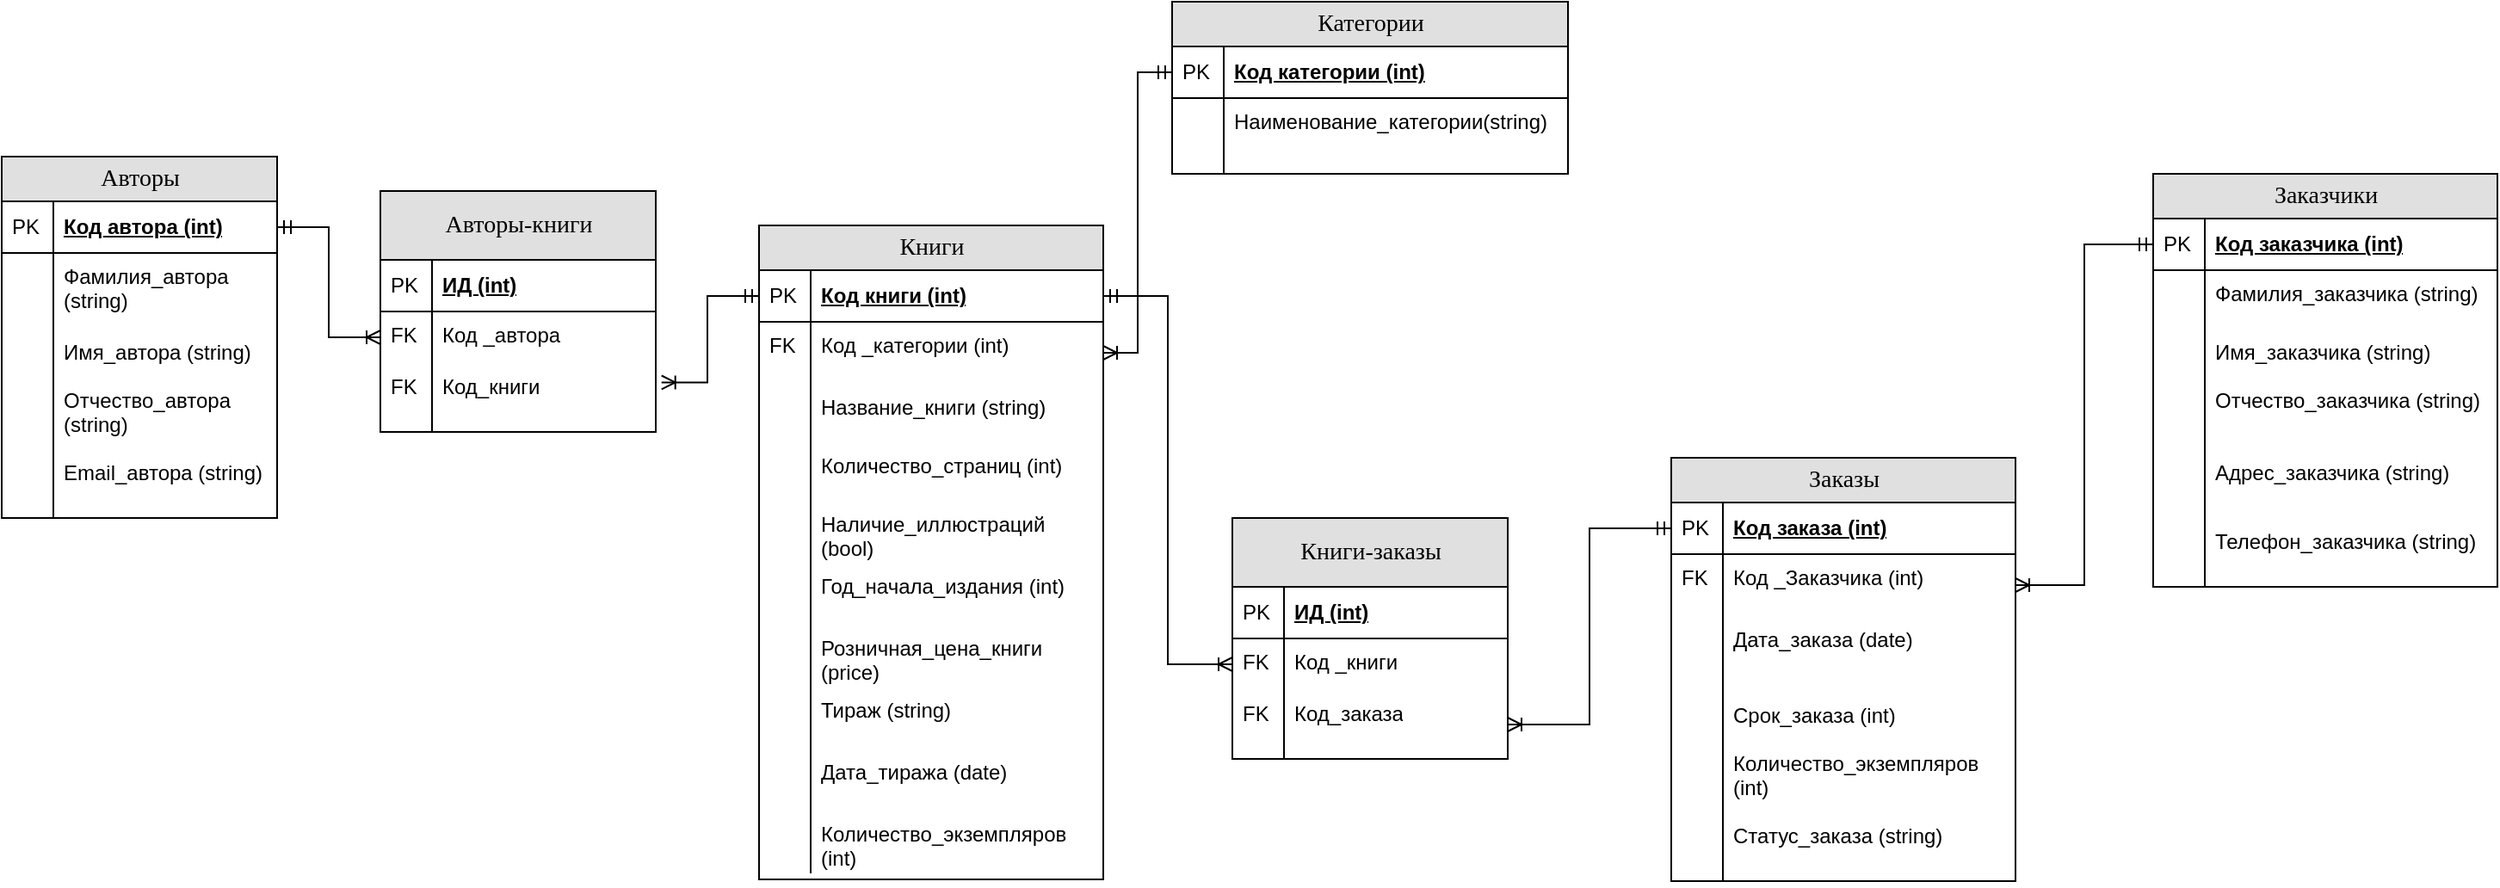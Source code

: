 <mxfile version="21.7.5" type="device">
  <diagram name="Page-1" id="e56a1550-8fbb-45ad-956c-1786394a9013">
    <mxGraphModel dx="1884" dy="1116" grid="1" gridSize="10" guides="1" tooltips="1" connect="1" arrows="1" fold="1" page="1" pageScale="1" pageWidth="1100" pageHeight="850" background="none" math="0" shadow="0">
      <root>
        <mxCell id="0" />
        <mxCell id="1" parent="0" />
        <mxCell id="oeOnD3nLjj3YmVrgg0J4-24" style="edgeStyle=orthogonalEdgeStyle;rounded=0;orthogonalLoop=1;jettySize=auto;html=1;exitX=0;exitY=0.5;exitDx=0;exitDy=0;entryX=0;entryY=0.5;entryDx=0;entryDy=0;startArrow=ERmandOne;startFill=0;endArrow=ERoneToMany;endFill=0;" parent="1" edge="1">
          <mxGeometry relative="1" as="geometry">
            <mxPoint x="300" y="433.0" as="sourcePoint" />
          </mxGeometry>
        </mxCell>
        <mxCell id="oeOnD3nLjj3YmVrgg0J4-25" style="edgeStyle=orthogonalEdgeStyle;rounded=0;orthogonalLoop=1;jettySize=auto;html=1;exitX=0;exitY=0.5;exitDx=0;exitDy=0;entryX=1;entryY=0.5;entryDx=0;entryDy=0;startArrow=ERmandOne;startFill=0;endArrow=ERoneToMany;endFill=0;" parent="1" edge="1">
          <mxGeometry relative="1" as="geometry">
            <mxPoint x="480.0" y="750" as="targetPoint" />
          </mxGeometry>
        </mxCell>
        <mxCell id="oeOnD3nLjj3YmVrgg0J4-26" style="edgeStyle=orthogonalEdgeStyle;rounded=0;orthogonalLoop=1;jettySize=auto;html=1;exitX=1;exitY=0.5;exitDx=0;exitDy=0;entryX=0;entryY=0.5;entryDx=0;entryDy=0;startArrow=ERmandOne;startFill=0;endArrow=ERoneToMany;endFill=0;" parent="1" edge="1">
          <mxGeometry relative="1" as="geometry">
            <mxPoint x="760.0" y="631" as="sourcePoint" />
          </mxGeometry>
        </mxCell>
        <mxCell id="oeOnD3nLjj3YmVrgg0J4-27" style="edgeStyle=orthogonalEdgeStyle;rounded=0;orthogonalLoop=1;jettySize=auto;html=1;exitX=0;exitY=0.5;exitDx=0;exitDy=0;entryX=1;entryY=0.5;entryDx=0;entryDy=0;startArrow=ERmandOne;startFill=0;endArrow=ERoneToMany;endFill=0;" parent="1" edge="1">
          <mxGeometry relative="1" as="geometry">
            <mxPoint x="780.0" y="225" as="targetPoint" />
          </mxGeometry>
        </mxCell>
        <mxCell id="5MHuj-604U43o0ed5NIw-1" value="Авторы" style="swimlane;html=1;fontStyle=0;childLayout=stackLayout;horizontal=1;startSize=26;fillColor=#e0e0e0;horizontalStack=0;resizeParent=1;resizeLast=0;collapsible=1;marginBottom=0;swimlaneFillColor=#ffffff;align=center;rounded=0;shadow=0;comic=0;labelBackgroundColor=none;strokeWidth=1;fontFamily=Verdana;fontSize=14" parent="1" vertex="1">
          <mxGeometry x="50" y="130" width="160" height="210" as="geometry" />
        </mxCell>
        <mxCell id="5MHuj-604U43o0ed5NIw-2" value="Код автора (int)" style="shape=partialRectangle;top=0;left=0;right=0;bottom=1;html=1;align=left;verticalAlign=middle;fillColor=none;spacingLeft=34;spacingRight=4;whiteSpace=wrap;overflow=hidden;rotatable=0;points=[[0,0.5],[1,0.5]];portConstraint=eastwest;dropTarget=0;fontStyle=5;" parent="5MHuj-604U43o0ed5NIw-1" vertex="1">
          <mxGeometry y="26" width="160" height="30" as="geometry" />
        </mxCell>
        <mxCell id="5MHuj-604U43o0ed5NIw-3" value="PK" style="shape=partialRectangle;top=0;left=0;bottom=0;html=1;fillColor=none;align=left;verticalAlign=middle;spacingLeft=4;spacingRight=4;whiteSpace=wrap;overflow=hidden;rotatable=0;points=[];portConstraint=eastwest;part=1;" parent="5MHuj-604U43o0ed5NIw-2" vertex="1" connectable="0">
          <mxGeometry width="30" height="30" as="geometry" />
        </mxCell>
        <mxCell id="5MHuj-604U43o0ed5NIw-6" value="Фамилия_автора (string)" style="shape=partialRectangle;top=0;left=0;right=0;bottom=0;html=1;align=left;verticalAlign=top;fillColor=none;spacingLeft=34;spacingRight=4;whiteSpace=wrap;overflow=hidden;rotatable=0;points=[[0,0.5],[1,0.5]];portConstraint=eastwest;dropTarget=0;" parent="5MHuj-604U43o0ed5NIw-1" vertex="1">
          <mxGeometry y="56" width="160" height="44" as="geometry" />
        </mxCell>
        <mxCell id="5MHuj-604U43o0ed5NIw-7" value="" style="shape=partialRectangle;top=0;left=0;bottom=0;html=1;fillColor=none;align=left;verticalAlign=top;spacingLeft=4;spacingRight=4;whiteSpace=wrap;overflow=hidden;rotatable=0;points=[];portConstraint=eastwest;part=1;" parent="5MHuj-604U43o0ed5NIw-6" vertex="1" connectable="0">
          <mxGeometry width="30" height="44" as="geometry" />
        </mxCell>
        <mxCell id="5MHuj-604U43o0ed5NIw-8" value="Имя_автора (string)" style="shape=partialRectangle;top=0;left=0;right=0;bottom=0;html=1;align=left;verticalAlign=top;fillColor=none;spacingLeft=34;spacingRight=4;whiteSpace=wrap;overflow=hidden;rotatable=0;points=[[0,0.5],[1,0.5]];portConstraint=eastwest;dropTarget=0;" parent="5MHuj-604U43o0ed5NIw-1" vertex="1">
          <mxGeometry y="100" width="160" height="28" as="geometry" />
        </mxCell>
        <mxCell id="5MHuj-604U43o0ed5NIw-9" value="" style="shape=partialRectangle;top=0;left=0;bottom=0;html=1;fillColor=none;align=left;verticalAlign=top;spacingLeft=4;spacingRight=4;whiteSpace=wrap;overflow=hidden;rotatable=0;points=[];portConstraint=eastwest;part=1;" parent="5MHuj-604U43o0ed5NIw-8" vertex="1" connectable="0">
          <mxGeometry width="30" height="28" as="geometry" />
        </mxCell>
        <mxCell id="5MHuj-604U43o0ed5NIw-10" value="Отчество_автора (string)" style="shape=partialRectangle;top=0;left=0;right=0;bottom=0;html=1;align=left;verticalAlign=top;fillColor=none;spacingLeft=34;spacingRight=4;whiteSpace=wrap;overflow=hidden;rotatable=0;points=[[0,0.5],[1,0.5]];portConstraint=eastwest;dropTarget=0;" parent="5MHuj-604U43o0ed5NIw-1" vertex="1">
          <mxGeometry y="128" width="160" height="42" as="geometry" />
        </mxCell>
        <mxCell id="5MHuj-604U43o0ed5NIw-11" value="" style="shape=partialRectangle;top=0;left=0;bottom=0;html=1;fillColor=none;align=left;verticalAlign=top;spacingLeft=4;spacingRight=4;whiteSpace=wrap;overflow=hidden;rotatable=0;points=[];portConstraint=eastwest;part=1;" parent="5MHuj-604U43o0ed5NIw-10" vertex="1" connectable="0">
          <mxGeometry width="30" height="42" as="geometry" />
        </mxCell>
        <mxCell id="5MHuj-604U43o0ed5NIw-12" value="Email_автора (string)" style="shape=partialRectangle;top=0;left=0;right=0;bottom=0;html=1;align=left;verticalAlign=top;fillColor=none;spacingLeft=34;spacingRight=4;whiteSpace=wrap;overflow=hidden;rotatable=0;points=[[0,0.5],[1,0.5]];portConstraint=eastwest;dropTarget=0;" parent="5MHuj-604U43o0ed5NIw-1" vertex="1">
          <mxGeometry y="170" width="160" height="40" as="geometry" />
        </mxCell>
        <mxCell id="5MHuj-604U43o0ed5NIw-13" value="" style="shape=partialRectangle;top=0;left=0;bottom=0;html=1;fillColor=none;align=left;verticalAlign=top;spacingLeft=4;spacingRight=4;whiteSpace=wrap;overflow=hidden;rotatable=0;points=[];portConstraint=eastwest;part=1;" parent="5MHuj-604U43o0ed5NIw-12" vertex="1" connectable="0">
          <mxGeometry width="30" height="40" as="geometry" />
        </mxCell>
        <mxCell id="5MHuj-604U43o0ed5NIw-14" value="Авторы-книги" style="swimlane;html=1;fontStyle=0;childLayout=stackLayout;horizontal=1;startSize=40;fillColor=#e0e0e0;horizontalStack=0;resizeParent=1;resizeLast=0;collapsible=1;marginBottom=0;swimlaneFillColor=#ffffff;align=center;rounded=0;shadow=0;comic=0;labelBackgroundColor=none;strokeWidth=1;fontFamily=Verdana;fontSize=14" parent="1" vertex="1">
          <mxGeometry x="270" y="150" width="160" height="140" as="geometry" />
        </mxCell>
        <mxCell id="5MHuj-604U43o0ed5NIw-15" value="ИД (int)" style="shape=partialRectangle;top=0;left=0;right=0;bottom=1;html=1;align=left;verticalAlign=middle;fillColor=none;spacingLeft=34;spacingRight=4;whiteSpace=wrap;overflow=hidden;rotatable=0;points=[[0,0.5],[1,0.5]];portConstraint=eastwest;dropTarget=0;fontStyle=5;" parent="5MHuj-604U43o0ed5NIw-14" vertex="1">
          <mxGeometry y="40" width="160" height="30" as="geometry" />
        </mxCell>
        <mxCell id="5MHuj-604U43o0ed5NIw-16" value="PK" style="shape=partialRectangle;top=0;left=0;bottom=0;html=1;fillColor=none;align=left;verticalAlign=middle;spacingLeft=4;spacingRight=4;whiteSpace=wrap;overflow=hidden;rotatable=0;points=[];portConstraint=eastwest;part=1;" parent="5MHuj-604U43o0ed5NIw-15" vertex="1" connectable="0">
          <mxGeometry width="30" height="30" as="geometry" />
        </mxCell>
        <mxCell id="5MHuj-604U43o0ed5NIw-17" value="Код _автора" style="shape=partialRectangle;top=0;left=0;right=0;bottom=0;html=1;align=left;verticalAlign=top;fillColor=none;spacingLeft=34;spacingRight=4;whiteSpace=wrap;overflow=hidden;rotatable=0;points=[[0,0.5],[1,0.5]];portConstraint=eastwest;dropTarget=0;" parent="5MHuj-604U43o0ed5NIw-14" vertex="1">
          <mxGeometry y="70" width="160" height="30" as="geometry" />
        </mxCell>
        <mxCell id="5MHuj-604U43o0ed5NIw-18" value="FK" style="shape=partialRectangle;top=0;left=0;bottom=0;html=1;fillColor=none;align=left;verticalAlign=top;spacingLeft=4;spacingRight=4;whiteSpace=wrap;overflow=hidden;rotatable=0;points=[];portConstraint=eastwest;part=1;" parent="5MHuj-604U43o0ed5NIw-17" vertex="1" connectable="0">
          <mxGeometry width="30" height="30" as="geometry" />
        </mxCell>
        <mxCell id="5MHuj-604U43o0ed5NIw-19" value="Код_книги" style="shape=partialRectangle;top=0;left=0;right=0;bottom=0;html=1;align=left;verticalAlign=top;fillColor=none;spacingLeft=34;spacingRight=4;whiteSpace=wrap;overflow=hidden;rotatable=0;points=[[0,0.5],[1,0.5]];portConstraint=eastwest;dropTarget=0;" parent="5MHuj-604U43o0ed5NIw-14" vertex="1">
          <mxGeometry y="100" width="160" height="40" as="geometry" />
        </mxCell>
        <mxCell id="5MHuj-604U43o0ed5NIw-20" value="FK" style="shape=partialRectangle;top=0;left=0;bottom=0;html=1;fillColor=none;align=left;verticalAlign=top;spacingLeft=4;spacingRight=4;whiteSpace=wrap;overflow=hidden;rotatable=0;points=[];portConstraint=eastwest;part=1;" parent="5MHuj-604U43o0ed5NIw-19" vertex="1" connectable="0">
          <mxGeometry width="30" height="40" as="geometry" />
        </mxCell>
        <mxCell id="5MHuj-604U43o0ed5NIw-21" style="edgeStyle=orthogonalEdgeStyle;rounded=0;orthogonalLoop=1;jettySize=auto;html=1;exitX=1;exitY=0.5;exitDx=0;exitDy=0;entryX=0;entryY=0.5;entryDx=0;entryDy=0;startArrow=ERmandOne;startFill=0;endArrow=ERoneToMany;endFill=0;" parent="1" source="5MHuj-604U43o0ed5NIw-2" target="5MHuj-604U43o0ed5NIw-17" edge="1">
          <mxGeometry relative="1" as="geometry" />
        </mxCell>
        <mxCell id="5MHuj-604U43o0ed5NIw-22" value="Книги" style="swimlane;html=1;fontStyle=0;childLayout=stackLayout;horizontal=1;startSize=26;fillColor=#e0e0e0;horizontalStack=0;resizeParent=1;resizeLast=0;collapsible=1;marginBottom=0;swimlaneFillColor=#ffffff;align=center;rounded=0;shadow=0;comic=0;labelBackgroundColor=none;strokeWidth=1;fontFamily=Verdana;fontSize=14" parent="1" vertex="1">
          <mxGeometry x="490" y="170" width="200" height="380" as="geometry" />
        </mxCell>
        <mxCell id="5MHuj-604U43o0ed5NIw-23" value="Код книги (int)" style="shape=partialRectangle;top=0;left=0;right=0;bottom=1;html=1;align=left;verticalAlign=middle;fillColor=none;spacingLeft=34;spacingRight=4;whiteSpace=wrap;overflow=hidden;rotatable=0;points=[[0,0.5],[1,0.5]];portConstraint=eastwest;dropTarget=0;fontStyle=5;" parent="5MHuj-604U43o0ed5NIw-22" vertex="1">
          <mxGeometry y="26" width="200" height="30" as="geometry" />
        </mxCell>
        <mxCell id="5MHuj-604U43o0ed5NIw-24" value="PK" style="shape=partialRectangle;top=0;left=0;bottom=0;html=1;fillColor=none;align=left;verticalAlign=middle;spacingLeft=4;spacingRight=4;whiteSpace=wrap;overflow=hidden;rotatable=0;points=[];portConstraint=eastwest;part=1;" parent="5MHuj-604U43o0ed5NIw-23" vertex="1" connectable="0">
          <mxGeometry width="30" height="30" as="geometry" />
        </mxCell>
        <mxCell id="5MHuj-604U43o0ed5NIw-35" value="Код _категории (int)" style="shape=partialRectangle;top=0;left=0;right=0;bottom=0;html=1;align=left;verticalAlign=top;fillColor=none;spacingLeft=34;spacingRight=4;whiteSpace=wrap;overflow=hidden;rotatable=0;points=[[0,0.5],[1,0.5]];portConstraint=eastwest;dropTarget=0;" parent="5MHuj-604U43o0ed5NIw-22" vertex="1">
          <mxGeometry y="56" width="200" height="36" as="geometry" />
        </mxCell>
        <mxCell id="5MHuj-604U43o0ed5NIw-36" value="FK" style="shape=partialRectangle;top=0;left=0;bottom=0;html=1;fillColor=none;align=left;verticalAlign=top;spacingLeft=4;spacingRight=4;whiteSpace=wrap;overflow=hidden;rotatable=0;points=[];portConstraint=eastwest;part=1;" parent="5MHuj-604U43o0ed5NIw-35" vertex="1" connectable="0">
          <mxGeometry width="30" height="36" as="geometry" />
        </mxCell>
        <mxCell id="5MHuj-604U43o0ed5NIw-27" value="Название_книги (string)" style="shape=partialRectangle;top=0;left=0;right=0;bottom=0;html=1;align=left;verticalAlign=top;fillColor=none;spacingLeft=34;spacingRight=4;whiteSpace=wrap;overflow=hidden;rotatable=0;points=[[0,0.5],[1,0.5]];portConstraint=eastwest;dropTarget=0;" parent="5MHuj-604U43o0ed5NIw-22" vertex="1">
          <mxGeometry y="92" width="200" height="34" as="geometry" />
        </mxCell>
        <mxCell id="5MHuj-604U43o0ed5NIw-28" value="" style="shape=partialRectangle;top=0;left=0;bottom=0;html=1;fillColor=none;align=left;verticalAlign=top;spacingLeft=4;spacingRight=4;whiteSpace=wrap;overflow=hidden;rotatable=0;points=[];portConstraint=eastwest;part=1;" parent="5MHuj-604U43o0ed5NIw-27" vertex="1" connectable="0">
          <mxGeometry width="30" height="34" as="geometry" />
        </mxCell>
        <mxCell id="5MHuj-604U43o0ed5NIw-29" value="Количество_страниц (int)" style="shape=partialRectangle;top=0;left=0;right=0;bottom=0;html=1;align=left;verticalAlign=top;fillColor=none;spacingLeft=34;spacingRight=4;whiteSpace=wrap;overflow=hidden;rotatable=0;points=[[0,0.5],[1,0.5]];portConstraint=eastwest;dropTarget=0;" parent="5MHuj-604U43o0ed5NIw-22" vertex="1">
          <mxGeometry y="126" width="200" height="34" as="geometry" />
        </mxCell>
        <mxCell id="5MHuj-604U43o0ed5NIw-30" value="" style="shape=partialRectangle;top=0;left=0;bottom=0;html=1;fillColor=none;align=left;verticalAlign=top;spacingLeft=4;spacingRight=4;whiteSpace=wrap;overflow=hidden;rotatable=0;points=[];portConstraint=eastwest;part=1;" parent="5MHuj-604U43o0ed5NIw-29" vertex="1" connectable="0">
          <mxGeometry width="30" height="34" as="geometry" />
        </mxCell>
        <mxCell id="5MHuj-604U43o0ed5NIw-31" value="Наличие_иллюстраций (bool)" style="shape=partialRectangle;top=0;left=0;right=0;bottom=0;html=1;align=left;verticalAlign=top;fillColor=none;spacingLeft=34;spacingRight=4;whiteSpace=wrap;overflow=hidden;rotatable=0;points=[[0,0.5],[1,0.5]];portConstraint=eastwest;dropTarget=0;" parent="5MHuj-604U43o0ed5NIw-22" vertex="1">
          <mxGeometry y="160" width="200" height="36" as="geometry" />
        </mxCell>
        <mxCell id="5MHuj-604U43o0ed5NIw-32" value="" style="shape=partialRectangle;top=0;left=0;bottom=0;html=1;fillColor=none;align=left;verticalAlign=top;spacingLeft=4;spacingRight=4;whiteSpace=wrap;overflow=hidden;rotatable=0;points=[];portConstraint=eastwest;part=1;" parent="5MHuj-604U43o0ed5NIw-31" vertex="1" connectable="0">
          <mxGeometry width="30" height="36" as="geometry" />
        </mxCell>
        <mxCell id="5MHuj-604U43o0ed5NIw-39" value="Год_начала_издания (int)" style="shape=partialRectangle;top=0;left=0;right=0;bottom=0;html=1;align=left;verticalAlign=top;fillColor=none;spacingLeft=34;spacingRight=4;whiteSpace=wrap;overflow=hidden;rotatable=0;points=[[0,0.5],[1,0.5]];portConstraint=eastwest;dropTarget=0;" parent="5MHuj-604U43o0ed5NIw-22" vertex="1">
          <mxGeometry y="196" width="200" height="36" as="geometry" />
        </mxCell>
        <mxCell id="5MHuj-604U43o0ed5NIw-40" value="" style="shape=partialRectangle;top=0;left=0;bottom=0;html=1;fillColor=none;align=left;verticalAlign=top;spacingLeft=4;spacingRight=4;whiteSpace=wrap;overflow=hidden;rotatable=0;points=[];portConstraint=eastwest;part=1;" parent="5MHuj-604U43o0ed5NIw-39" vertex="1" connectable="0">
          <mxGeometry width="30" height="36" as="geometry" />
        </mxCell>
        <mxCell id="5MHuj-604U43o0ed5NIw-41" value="Розничная_цена_книги (price)" style="shape=partialRectangle;top=0;left=0;right=0;bottom=0;html=1;align=left;verticalAlign=top;fillColor=none;spacingLeft=34;spacingRight=4;whiteSpace=wrap;overflow=hidden;rotatable=0;points=[[0,0.5],[1,0.5]];portConstraint=eastwest;dropTarget=0;" parent="5MHuj-604U43o0ed5NIw-22" vertex="1">
          <mxGeometry y="232" width="200" height="36" as="geometry" />
        </mxCell>
        <mxCell id="5MHuj-604U43o0ed5NIw-42" value="" style="shape=partialRectangle;top=0;left=0;bottom=0;html=1;fillColor=none;align=left;verticalAlign=top;spacingLeft=4;spacingRight=4;whiteSpace=wrap;overflow=hidden;rotatable=0;points=[];portConstraint=eastwest;part=1;" parent="5MHuj-604U43o0ed5NIw-41" vertex="1" connectable="0">
          <mxGeometry width="30" height="36" as="geometry" />
        </mxCell>
        <mxCell id="5MHuj-604U43o0ed5NIw-43" value="Тираж (string)" style="shape=partialRectangle;top=0;left=0;right=0;bottom=0;html=1;align=left;verticalAlign=top;fillColor=none;spacingLeft=34;spacingRight=4;whiteSpace=wrap;overflow=hidden;rotatable=0;points=[[0,0.5],[1,0.5]];portConstraint=eastwest;dropTarget=0;" parent="5MHuj-604U43o0ed5NIw-22" vertex="1">
          <mxGeometry y="268" width="200" height="36" as="geometry" />
        </mxCell>
        <mxCell id="5MHuj-604U43o0ed5NIw-44" value="" style="shape=partialRectangle;top=0;left=0;bottom=0;html=1;fillColor=none;align=left;verticalAlign=top;spacingLeft=4;spacingRight=4;whiteSpace=wrap;overflow=hidden;rotatable=0;points=[];portConstraint=eastwest;part=1;" parent="5MHuj-604U43o0ed5NIw-43" vertex="1" connectable="0">
          <mxGeometry width="30" height="36" as="geometry" />
        </mxCell>
        <mxCell id="5MHuj-604U43o0ed5NIw-45" value="Дата_тиража (date)" style="shape=partialRectangle;top=0;left=0;right=0;bottom=0;html=1;align=left;verticalAlign=top;fillColor=none;spacingLeft=34;spacingRight=4;whiteSpace=wrap;overflow=hidden;rotatable=0;points=[[0,0.5],[1,0.5]];portConstraint=eastwest;dropTarget=0;" parent="5MHuj-604U43o0ed5NIw-22" vertex="1">
          <mxGeometry y="304" width="200" height="36" as="geometry" />
        </mxCell>
        <mxCell id="5MHuj-604U43o0ed5NIw-46" value="" style="shape=partialRectangle;top=0;left=0;bottom=0;html=1;fillColor=none;align=left;verticalAlign=top;spacingLeft=4;spacingRight=4;whiteSpace=wrap;overflow=hidden;rotatable=0;points=[];portConstraint=eastwest;part=1;" parent="5MHuj-604U43o0ed5NIw-45" vertex="1" connectable="0">
          <mxGeometry width="30" height="36" as="geometry" />
        </mxCell>
        <mxCell id="5MHuj-604U43o0ed5NIw-47" value="Количество_экземпляров (int)" style="shape=partialRectangle;top=0;left=0;right=0;bottom=0;html=1;align=left;verticalAlign=top;fillColor=none;spacingLeft=34;spacingRight=4;whiteSpace=wrap;overflow=hidden;rotatable=0;points=[[0,0.5],[1,0.5]];portConstraint=eastwest;dropTarget=0;" parent="5MHuj-604U43o0ed5NIw-22" vertex="1">
          <mxGeometry y="340" width="200" height="36" as="geometry" />
        </mxCell>
        <mxCell id="5MHuj-604U43o0ed5NIw-48" value="" style="shape=partialRectangle;top=0;left=0;bottom=0;html=1;fillColor=none;align=left;verticalAlign=top;spacingLeft=4;spacingRight=4;whiteSpace=wrap;overflow=hidden;rotatable=0;points=[];portConstraint=eastwest;part=1;" parent="5MHuj-604U43o0ed5NIw-47" vertex="1" connectable="0">
          <mxGeometry width="30" height="36" as="geometry" />
        </mxCell>
        <mxCell id="5MHuj-604U43o0ed5NIw-49" style="edgeStyle=orthogonalEdgeStyle;rounded=0;orthogonalLoop=1;jettySize=auto;html=1;exitX=0;exitY=0.5;exitDx=0;exitDy=0;entryX=1.021;entryY=0.281;entryDx=0;entryDy=0;entryPerimeter=0;startArrow=ERmandOne;startFill=0;endArrow=ERoneToMany;endFill=0;" parent="1" source="5MHuj-604U43o0ed5NIw-23" target="5MHuj-604U43o0ed5NIw-19" edge="1">
          <mxGeometry relative="1" as="geometry" />
        </mxCell>
        <mxCell id="5MHuj-604U43o0ed5NIw-52" value="Категории" style="swimlane;html=1;fontStyle=0;childLayout=stackLayout;horizontal=1;startSize=26;fillColor=#e0e0e0;horizontalStack=0;resizeParent=1;resizeLast=0;collapsible=1;marginBottom=0;swimlaneFillColor=#ffffff;align=center;rounded=0;shadow=0;comic=0;labelBackgroundColor=none;strokeWidth=1;fontFamily=Verdana;fontSize=14" parent="1" vertex="1">
          <mxGeometry x="730" y="40" width="230" height="100" as="geometry" />
        </mxCell>
        <mxCell id="5MHuj-604U43o0ed5NIw-53" value="Код категории (int)" style="shape=partialRectangle;top=0;left=0;right=0;bottom=1;html=1;align=left;verticalAlign=middle;fillColor=none;spacingLeft=34;spacingRight=4;whiteSpace=wrap;overflow=hidden;rotatable=0;points=[[0,0.5],[1,0.5]];portConstraint=eastwest;dropTarget=0;fontStyle=5;" parent="5MHuj-604U43o0ed5NIw-52" vertex="1">
          <mxGeometry y="26" width="230" height="30" as="geometry" />
        </mxCell>
        <mxCell id="5MHuj-604U43o0ed5NIw-54" value="PK" style="shape=partialRectangle;top=0;left=0;bottom=0;html=1;fillColor=none;align=left;verticalAlign=middle;spacingLeft=4;spacingRight=4;whiteSpace=wrap;overflow=hidden;rotatable=0;points=[];portConstraint=eastwest;part=1;" parent="5MHuj-604U43o0ed5NIw-53" vertex="1" connectable="0">
          <mxGeometry width="30" height="30" as="geometry" />
        </mxCell>
        <mxCell id="5MHuj-604U43o0ed5NIw-57" value="Наименование_категории(string)" style="shape=partialRectangle;top=0;left=0;right=0;bottom=0;html=1;align=left;verticalAlign=top;fillColor=none;spacingLeft=34;spacingRight=4;whiteSpace=wrap;overflow=hidden;rotatable=0;points=[[0,0.5],[1,0.5]];portConstraint=eastwest;dropTarget=0;" parent="5MHuj-604U43o0ed5NIw-52" vertex="1">
          <mxGeometry y="56" width="230" height="44" as="geometry" />
        </mxCell>
        <mxCell id="5MHuj-604U43o0ed5NIw-58" value="" style="shape=partialRectangle;top=0;left=0;bottom=0;html=1;fillColor=none;align=left;verticalAlign=top;spacingLeft=4;spacingRight=4;whiteSpace=wrap;overflow=hidden;rotatable=0;points=[];portConstraint=eastwest;part=1;" parent="5MHuj-604U43o0ed5NIw-57" vertex="1" connectable="0">
          <mxGeometry width="30" height="44" as="geometry" />
        </mxCell>
        <mxCell id="5MHuj-604U43o0ed5NIw-63" style="edgeStyle=orthogonalEdgeStyle;rounded=0;orthogonalLoop=1;jettySize=auto;html=1;exitX=0;exitY=0.5;exitDx=0;exitDy=0;entryX=1;entryY=0.5;entryDx=0;entryDy=0;startArrow=ERmandOne;startFill=0;endArrow=ERoneToMany;endFill=0;" parent="1" source="5MHuj-604U43o0ed5NIw-53" target="5MHuj-604U43o0ed5NIw-35" edge="1">
          <mxGeometry relative="1" as="geometry" />
        </mxCell>
        <mxCell id="5MHuj-604U43o0ed5NIw-65" value="Заказы" style="swimlane;html=1;fontStyle=0;childLayout=stackLayout;horizontal=1;startSize=26;fillColor=#e0e0e0;horizontalStack=0;resizeParent=1;resizeLast=0;collapsible=1;marginBottom=0;swimlaneFillColor=#ffffff;align=center;rounded=0;shadow=0;comic=0;labelBackgroundColor=none;strokeWidth=1;fontFamily=Verdana;fontSize=14" parent="1" vertex="1">
          <mxGeometry x="1020" y="305" width="200" height="246" as="geometry" />
        </mxCell>
        <mxCell id="5MHuj-604U43o0ed5NIw-66" value="Код заказа (int)" style="shape=partialRectangle;top=0;left=0;right=0;bottom=1;html=1;align=left;verticalAlign=middle;fillColor=none;spacingLeft=34;spacingRight=4;whiteSpace=wrap;overflow=hidden;rotatable=0;points=[[0,0.5],[1,0.5]];portConstraint=eastwest;dropTarget=0;fontStyle=5;" parent="5MHuj-604U43o0ed5NIw-65" vertex="1">
          <mxGeometry y="26" width="200" height="30" as="geometry" />
        </mxCell>
        <mxCell id="5MHuj-604U43o0ed5NIw-67" value="PK" style="shape=partialRectangle;top=0;left=0;bottom=0;html=1;fillColor=none;align=left;verticalAlign=middle;spacingLeft=4;spacingRight=4;whiteSpace=wrap;overflow=hidden;rotatable=0;points=[];portConstraint=eastwest;part=1;" parent="5MHuj-604U43o0ed5NIw-66" vertex="1" connectable="0">
          <mxGeometry width="30" height="30" as="geometry" />
        </mxCell>
        <mxCell id="5MHuj-604U43o0ed5NIw-96" value="Код _Заказчика (int)" style="shape=partialRectangle;top=0;left=0;right=0;bottom=0;html=1;align=left;verticalAlign=top;fillColor=none;spacingLeft=34;spacingRight=4;whiteSpace=wrap;overflow=hidden;rotatable=0;points=[[0,0.5],[1,0.5]];portConstraint=eastwest;dropTarget=0;" parent="5MHuj-604U43o0ed5NIw-65" vertex="1">
          <mxGeometry y="56" width="200" height="36" as="geometry" />
        </mxCell>
        <mxCell id="5MHuj-604U43o0ed5NIw-97" value="FK" style="shape=partialRectangle;top=0;left=0;bottom=0;html=1;fillColor=none;align=left;verticalAlign=top;spacingLeft=4;spacingRight=4;whiteSpace=wrap;overflow=hidden;rotatable=0;points=[];portConstraint=eastwest;part=1;" parent="5MHuj-604U43o0ed5NIw-96" vertex="1" connectable="0">
          <mxGeometry width="30" height="36" as="geometry" />
        </mxCell>
        <mxCell id="5MHuj-604U43o0ed5NIw-68" value="Дата_заказа (date)" style="shape=partialRectangle;top=0;left=0;right=0;bottom=0;html=1;align=left;verticalAlign=top;fillColor=none;spacingLeft=34;spacingRight=4;whiteSpace=wrap;overflow=hidden;rotatable=0;points=[[0,0.5],[1,0.5]];portConstraint=eastwest;dropTarget=0;" parent="5MHuj-604U43o0ed5NIw-65" vertex="1">
          <mxGeometry y="92" width="200" height="44" as="geometry" />
        </mxCell>
        <mxCell id="5MHuj-604U43o0ed5NIw-69" value="" style="shape=partialRectangle;top=0;left=0;bottom=0;html=1;fillColor=none;align=left;verticalAlign=top;spacingLeft=4;spacingRight=4;whiteSpace=wrap;overflow=hidden;rotatable=0;points=[];portConstraint=eastwest;part=1;" parent="5MHuj-604U43o0ed5NIw-68" vertex="1" connectable="0">
          <mxGeometry width="30" height="44" as="geometry" />
        </mxCell>
        <mxCell id="5MHuj-604U43o0ed5NIw-70" value="Срок_заказа (int)" style="shape=partialRectangle;top=0;left=0;right=0;bottom=0;html=1;align=left;verticalAlign=top;fillColor=none;spacingLeft=34;spacingRight=4;whiteSpace=wrap;overflow=hidden;rotatable=0;points=[[0,0.5],[1,0.5]];portConstraint=eastwest;dropTarget=0;" parent="5MHuj-604U43o0ed5NIw-65" vertex="1">
          <mxGeometry y="136" width="200" height="28" as="geometry" />
        </mxCell>
        <mxCell id="5MHuj-604U43o0ed5NIw-71" value="" style="shape=partialRectangle;top=0;left=0;bottom=0;html=1;fillColor=none;align=left;verticalAlign=top;spacingLeft=4;spacingRight=4;whiteSpace=wrap;overflow=hidden;rotatable=0;points=[];portConstraint=eastwest;part=1;" parent="5MHuj-604U43o0ed5NIw-70" vertex="1" connectable="0">
          <mxGeometry width="30" height="28" as="geometry" />
        </mxCell>
        <mxCell id="5MHuj-604U43o0ed5NIw-72" value="Количество_экземпляров (int)" style="shape=partialRectangle;top=0;left=0;right=0;bottom=0;html=1;align=left;verticalAlign=top;fillColor=none;spacingLeft=34;spacingRight=4;whiteSpace=wrap;overflow=hidden;rotatable=0;points=[[0,0.5],[1,0.5]];portConstraint=eastwest;dropTarget=0;" parent="5MHuj-604U43o0ed5NIw-65" vertex="1">
          <mxGeometry y="164" width="200" height="42" as="geometry" />
        </mxCell>
        <mxCell id="5MHuj-604U43o0ed5NIw-73" value="" style="shape=partialRectangle;top=0;left=0;bottom=0;html=1;fillColor=none;align=left;verticalAlign=top;spacingLeft=4;spacingRight=4;whiteSpace=wrap;overflow=hidden;rotatable=0;points=[];portConstraint=eastwest;part=1;" parent="5MHuj-604U43o0ed5NIw-72" vertex="1" connectable="0">
          <mxGeometry width="30" height="42" as="geometry" />
        </mxCell>
        <mxCell id="5MHuj-604U43o0ed5NIw-74" value="Статус_заказа (string)" style="shape=partialRectangle;top=0;left=0;right=0;bottom=0;html=1;align=left;verticalAlign=top;fillColor=none;spacingLeft=34;spacingRight=4;whiteSpace=wrap;overflow=hidden;rotatable=0;points=[[0,0.5],[1,0.5]];portConstraint=eastwest;dropTarget=0;" parent="5MHuj-604U43o0ed5NIw-65" vertex="1">
          <mxGeometry y="206" width="200" height="40" as="geometry" />
        </mxCell>
        <mxCell id="5MHuj-604U43o0ed5NIw-75" value="" style="shape=partialRectangle;top=0;left=0;bottom=0;html=1;fillColor=none;align=left;verticalAlign=top;spacingLeft=4;spacingRight=4;whiteSpace=wrap;overflow=hidden;rotatable=0;points=[];portConstraint=eastwest;part=1;" parent="5MHuj-604U43o0ed5NIw-74" vertex="1" connectable="0">
          <mxGeometry width="30" height="40" as="geometry" />
        </mxCell>
        <mxCell id="5MHuj-604U43o0ed5NIw-76" value="Книги-заказы" style="swimlane;html=1;fontStyle=0;childLayout=stackLayout;horizontal=1;startSize=40;fillColor=#e0e0e0;horizontalStack=0;resizeParent=1;resizeLast=0;collapsible=1;marginBottom=0;swimlaneFillColor=#ffffff;align=center;rounded=0;shadow=0;comic=0;labelBackgroundColor=none;strokeWidth=1;fontFamily=Verdana;fontSize=14" parent="1" vertex="1">
          <mxGeometry x="765" y="340" width="160" height="140" as="geometry" />
        </mxCell>
        <mxCell id="5MHuj-604U43o0ed5NIw-77" value="ИД (int)" style="shape=partialRectangle;top=0;left=0;right=0;bottom=1;html=1;align=left;verticalAlign=middle;fillColor=none;spacingLeft=34;spacingRight=4;whiteSpace=wrap;overflow=hidden;rotatable=0;points=[[0,0.5],[1,0.5]];portConstraint=eastwest;dropTarget=0;fontStyle=5;" parent="5MHuj-604U43o0ed5NIw-76" vertex="1">
          <mxGeometry y="40" width="160" height="30" as="geometry" />
        </mxCell>
        <mxCell id="5MHuj-604U43o0ed5NIw-78" value="PK" style="shape=partialRectangle;top=0;left=0;bottom=0;html=1;fillColor=none;align=left;verticalAlign=middle;spacingLeft=4;spacingRight=4;whiteSpace=wrap;overflow=hidden;rotatable=0;points=[];portConstraint=eastwest;part=1;" parent="5MHuj-604U43o0ed5NIw-77" vertex="1" connectable="0">
          <mxGeometry width="30" height="30" as="geometry" />
        </mxCell>
        <mxCell id="5MHuj-604U43o0ed5NIw-79" value="Код _книги" style="shape=partialRectangle;top=0;left=0;right=0;bottom=0;html=1;align=left;verticalAlign=top;fillColor=none;spacingLeft=34;spacingRight=4;whiteSpace=wrap;overflow=hidden;rotatable=0;points=[[0,0.5],[1,0.5]];portConstraint=eastwest;dropTarget=0;" parent="5MHuj-604U43o0ed5NIw-76" vertex="1">
          <mxGeometry y="70" width="160" height="30" as="geometry" />
        </mxCell>
        <mxCell id="5MHuj-604U43o0ed5NIw-80" value="FK" style="shape=partialRectangle;top=0;left=0;bottom=0;html=1;fillColor=none;align=left;verticalAlign=top;spacingLeft=4;spacingRight=4;whiteSpace=wrap;overflow=hidden;rotatable=0;points=[];portConstraint=eastwest;part=1;" parent="5MHuj-604U43o0ed5NIw-79" vertex="1" connectable="0">
          <mxGeometry width="30" height="30" as="geometry" />
        </mxCell>
        <mxCell id="5MHuj-604U43o0ed5NIw-81" value="Код_заказа" style="shape=partialRectangle;top=0;left=0;right=0;bottom=0;html=1;align=left;verticalAlign=top;fillColor=none;spacingLeft=34;spacingRight=4;whiteSpace=wrap;overflow=hidden;rotatable=0;points=[[0,0.5],[1,0.5]];portConstraint=eastwest;dropTarget=0;" parent="5MHuj-604U43o0ed5NIw-76" vertex="1">
          <mxGeometry y="100" width="160" height="40" as="geometry" />
        </mxCell>
        <mxCell id="5MHuj-604U43o0ed5NIw-82" value="FK" style="shape=partialRectangle;top=0;left=0;bottom=0;html=1;fillColor=none;align=left;verticalAlign=top;spacingLeft=4;spacingRight=4;whiteSpace=wrap;overflow=hidden;rotatable=0;points=[];portConstraint=eastwest;part=1;" parent="5MHuj-604U43o0ed5NIw-81" vertex="1" connectable="0">
          <mxGeometry width="30" height="40" as="geometry" />
        </mxCell>
        <mxCell id="5MHuj-604U43o0ed5NIw-83" style="edgeStyle=orthogonalEdgeStyle;rounded=0;orthogonalLoop=1;jettySize=auto;html=1;exitX=1;exitY=0.5;exitDx=0;exitDy=0;entryX=0;entryY=0.5;entryDx=0;entryDy=0;startArrow=ERmandOne;startFill=0;endArrow=ERoneToMany;endFill=0;" parent="1" source="5MHuj-604U43o0ed5NIw-23" target="5MHuj-604U43o0ed5NIw-79" edge="1">
          <mxGeometry relative="1" as="geometry" />
        </mxCell>
        <mxCell id="5MHuj-604U43o0ed5NIw-84" style="edgeStyle=orthogonalEdgeStyle;rounded=0;orthogonalLoop=1;jettySize=auto;html=1;exitX=0;exitY=0.5;exitDx=0;exitDy=0;entryX=1;entryY=0.5;entryDx=0;entryDy=0;startArrow=ERmandOne;startFill=0;endArrow=ERoneToMany;endFill=0;" parent="1" source="5MHuj-604U43o0ed5NIw-66" target="5MHuj-604U43o0ed5NIw-81" edge="1">
          <mxGeometry relative="1" as="geometry" />
        </mxCell>
        <mxCell id="5MHuj-604U43o0ed5NIw-85" value="Заказчики" style="swimlane;html=1;fontStyle=0;childLayout=stackLayout;horizontal=1;startSize=26;fillColor=#e0e0e0;horizontalStack=0;resizeParent=1;resizeLast=0;collapsible=1;marginBottom=0;swimlaneFillColor=#ffffff;align=center;rounded=0;shadow=0;comic=0;labelBackgroundColor=none;strokeWidth=1;fontFamily=Verdana;fontSize=14" parent="1" vertex="1">
          <mxGeometry x="1300" y="140" width="200" height="240" as="geometry" />
        </mxCell>
        <mxCell id="5MHuj-604U43o0ed5NIw-86" value="Код заказчика (int)" style="shape=partialRectangle;top=0;left=0;right=0;bottom=1;html=1;align=left;verticalAlign=middle;fillColor=none;spacingLeft=34;spacingRight=4;whiteSpace=wrap;overflow=hidden;rotatable=0;points=[[0,0.5],[1,0.5]];portConstraint=eastwest;dropTarget=0;fontStyle=5;" parent="5MHuj-604U43o0ed5NIw-85" vertex="1">
          <mxGeometry y="26" width="200" height="30" as="geometry" />
        </mxCell>
        <mxCell id="5MHuj-604U43o0ed5NIw-87" value="PK" style="shape=partialRectangle;top=0;left=0;bottom=0;html=1;fillColor=none;align=left;verticalAlign=middle;spacingLeft=4;spacingRight=4;whiteSpace=wrap;overflow=hidden;rotatable=0;points=[];portConstraint=eastwest;part=1;" parent="5MHuj-604U43o0ed5NIw-86" vertex="1" connectable="0">
          <mxGeometry width="30" height="30" as="geometry" />
        </mxCell>
        <mxCell id="5MHuj-604U43o0ed5NIw-88" value="Фамилия_заказчика (string)" style="shape=partialRectangle;top=0;left=0;right=0;bottom=0;html=1;align=left;verticalAlign=top;fillColor=none;spacingLeft=34;spacingRight=4;whiteSpace=wrap;overflow=hidden;rotatable=0;points=[[0,0.5],[1,0.5]];portConstraint=eastwest;dropTarget=0;" parent="5MHuj-604U43o0ed5NIw-85" vertex="1">
          <mxGeometry y="56" width="200" height="34" as="geometry" />
        </mxCell>
        <mxCell id="5MHuj-604U43o0ed5NIw-89" value="" style="shape=partialRectangle;top=0;left=0;bottom=0;html=1;fillColor=none;align=left;verticalAlign=top;spacingLeft=4;spacingRight=4;whiteSpace=wrap;overflow=hidden;rotatable=0;points=[];portConstraint=eastwest;part=1;" parent="5MHuj-604U43o0ed5NIw-88" vertex="1" connectable="0">
          <mxGeometry width="30" height="34" as="geometry" />
        </mxCell>
        <mxCell id="5MHuj-604U43o0ed5NIw-90" value="Имя_заказчика (string)" style="shape=partialRectangle;top=0;left=0;right=0;bottom=0;html=1;align=left;verticalAlign=top;fillColor=none;spacingLeft=34;spacingRight=4;whiteSpace=wrap;overflow=hidden;rotatable=0;points=[[0,0.5],[1,0.5]];portConstraint=eastwest;dropTarget=0;" parent="5MHuj-604U43o0ed5NIw-85" vertex="1">
          <mxGeometry y="90" width="200" height="28" as="geometry" />
        </mxCell>
        <mxCell id="5MHuj-604U43o0ed5NIw-91" value="" style="shape=partialRectangle;top=0;left=0;bottom=0;html=1;fillColor=none;align=left;verticalAlign=top;spacingLeft=4;spacingRight=4;whiteSpace=wrap;overflow=hidden;rotatable=0;points=[];portConstraint=eastwest;part=1;" parent="5MHuj-604U43o0ed5NIw-90" vertex="1" connectable="0">
          <mxGeometry width="30" height="28" as="geometry" />
        </mxCell>
        <mxCell id="5MHuj-604U43o0ed5NIw-92" value="Отчество_заказчика (string)" style="shape=partialRectangle;top=0;left=0;right=0;bottom=0;html=1;align=left;verticalAlign=top;fillColor=none;spacingLeft=34;spacingRight=4;whiteSpace=wrap;overflow=hidden;rotatable=0;points=[[0,0.5],[1,0.5]];portConstraint=eastwest;dropTarget=0;" parent="5MHuj-604U43o0ed5NIw-85" vertex="1">
          <mxGeometry y="118" width="200" height="42" as="geometry" />
        </mxCell>
        <mxCell id="5MHuj-604U43o0ed5NIw-93" value="" style="shape=partialRectangle;top=0;left=0;bottom=0;html=1;fillColor=none;align=left;verticalAlign=top;spacingLeft=4;spacingRight=4;whiteSpace=wrap;overflow=hidden;rotatable=0;points=[];portConstraint=eastwest;part=1;" parent="5MHuj-604U43o0ed5NIw-92" vertex="1" connectable="0">
          <mxGeometry width="30" height="42" as="geometry" />
        </mxCell>
        <mxCell id="5MHuj-604U43o0ed5NIw-94" value="Адрес_заказчика (string)" style="shape=partialRectangle;top=0;left=0;right=0;bottom=0;html=1;align=left;verticalAlign=top;fillColor=none;spacingLeft=34;spacingRight=4;whiteSpace=wrap;overflow=hidden;rotatable=0;points=[[0,0.5],[1,0.5]];portConstraint=eastwest;dropTarget=0;" parent="5MHuj-604U43o0ed5NIw-85" vertex="1">
          <mxGeometry y="160" width="200" height="40" as="geometry" />
        </mxCell>
        <mxCell id="5MHuj-604U43o0ed5NIw-95" value="" style="shape=partialRectangle;top=0;left=0;bottom=0;html=1;fillColor=none;align=left;verticalAlign=top;spacingLeft=4;spacingRight=4;whiteSpace=wrap;overflow=hidden;rotatable=0;points=[];portConstraint=eastwest;part=1;" parent="5MHuj-604U43o0ed5NIw-94" vertex="1" connectable="0">
          <mxGeometry width="30" height="40" as="geometry" />
        </mxCell>
        <mxCell id="5MHuj-604U43o0ed5NIw-100" value="Телефон_заказчика (string)" style="shape=partialRectangle;top=0;left=0;right=0;bottom=0;html=1;align=left;verticalAlign=top;fillColor=none;spacingLeft=34;spacingRight=4;whiteSpace=wrap;overflow=hidden;rotatable=0;points=[[0,0.5],[1,0.5]];portConstraint=eastwest;dropTarget=0;" parent="5MHuj-604U43o0ed5NIw-85" vertex="1">
          <mxGeometry y="200" width="200" height="40" as="geometry" />
        </mxCell>
        <mxCell id="5MHuj-604U43o0ed5NIw-101" value="" style="shape=partialRectangle;top=0;left=0;bottom=0;html=1;fillColor=none;align=left;verticalAlign=top;spacingLeft=4;spacingRight=4;whiteSpace=wrap;overflow=hidden;rotatable=0;points=[];portConstraint=eastwest;part=1;" parent="5MHuj-604U43o0ed5NIw-100" vertex="1" connectable="0">
          <mxGeometry width="30" height="40" as="geometry" />
        </mxCell>
        <mxCell id="5MHuj-604U43o0ed5NIw-104" style="edgeStyle=orthogonalEdgeStyle;rounded=0;orthogonalLoop=1;jettySize=auto;html=1;exitX=0;exitY=0.5;exitDx=0;exitDy=0;entryX=1;entryY=0.5;entryDx=0;entryDy=0;startArrow=ERmandOne;startFill=0;endArrow=ERoneToMany;endFill=0;" parent="1" source="5MHuj-604U43o0ed5NIw-86" target="5MHuj-604U43o0ed5NIw-96" edge="1">
          <mxGeometry relative="1" as="geometry" />
        </mxCell>
      </root>
    </mxGraphModel>
  </diagram>
</mxfile>
